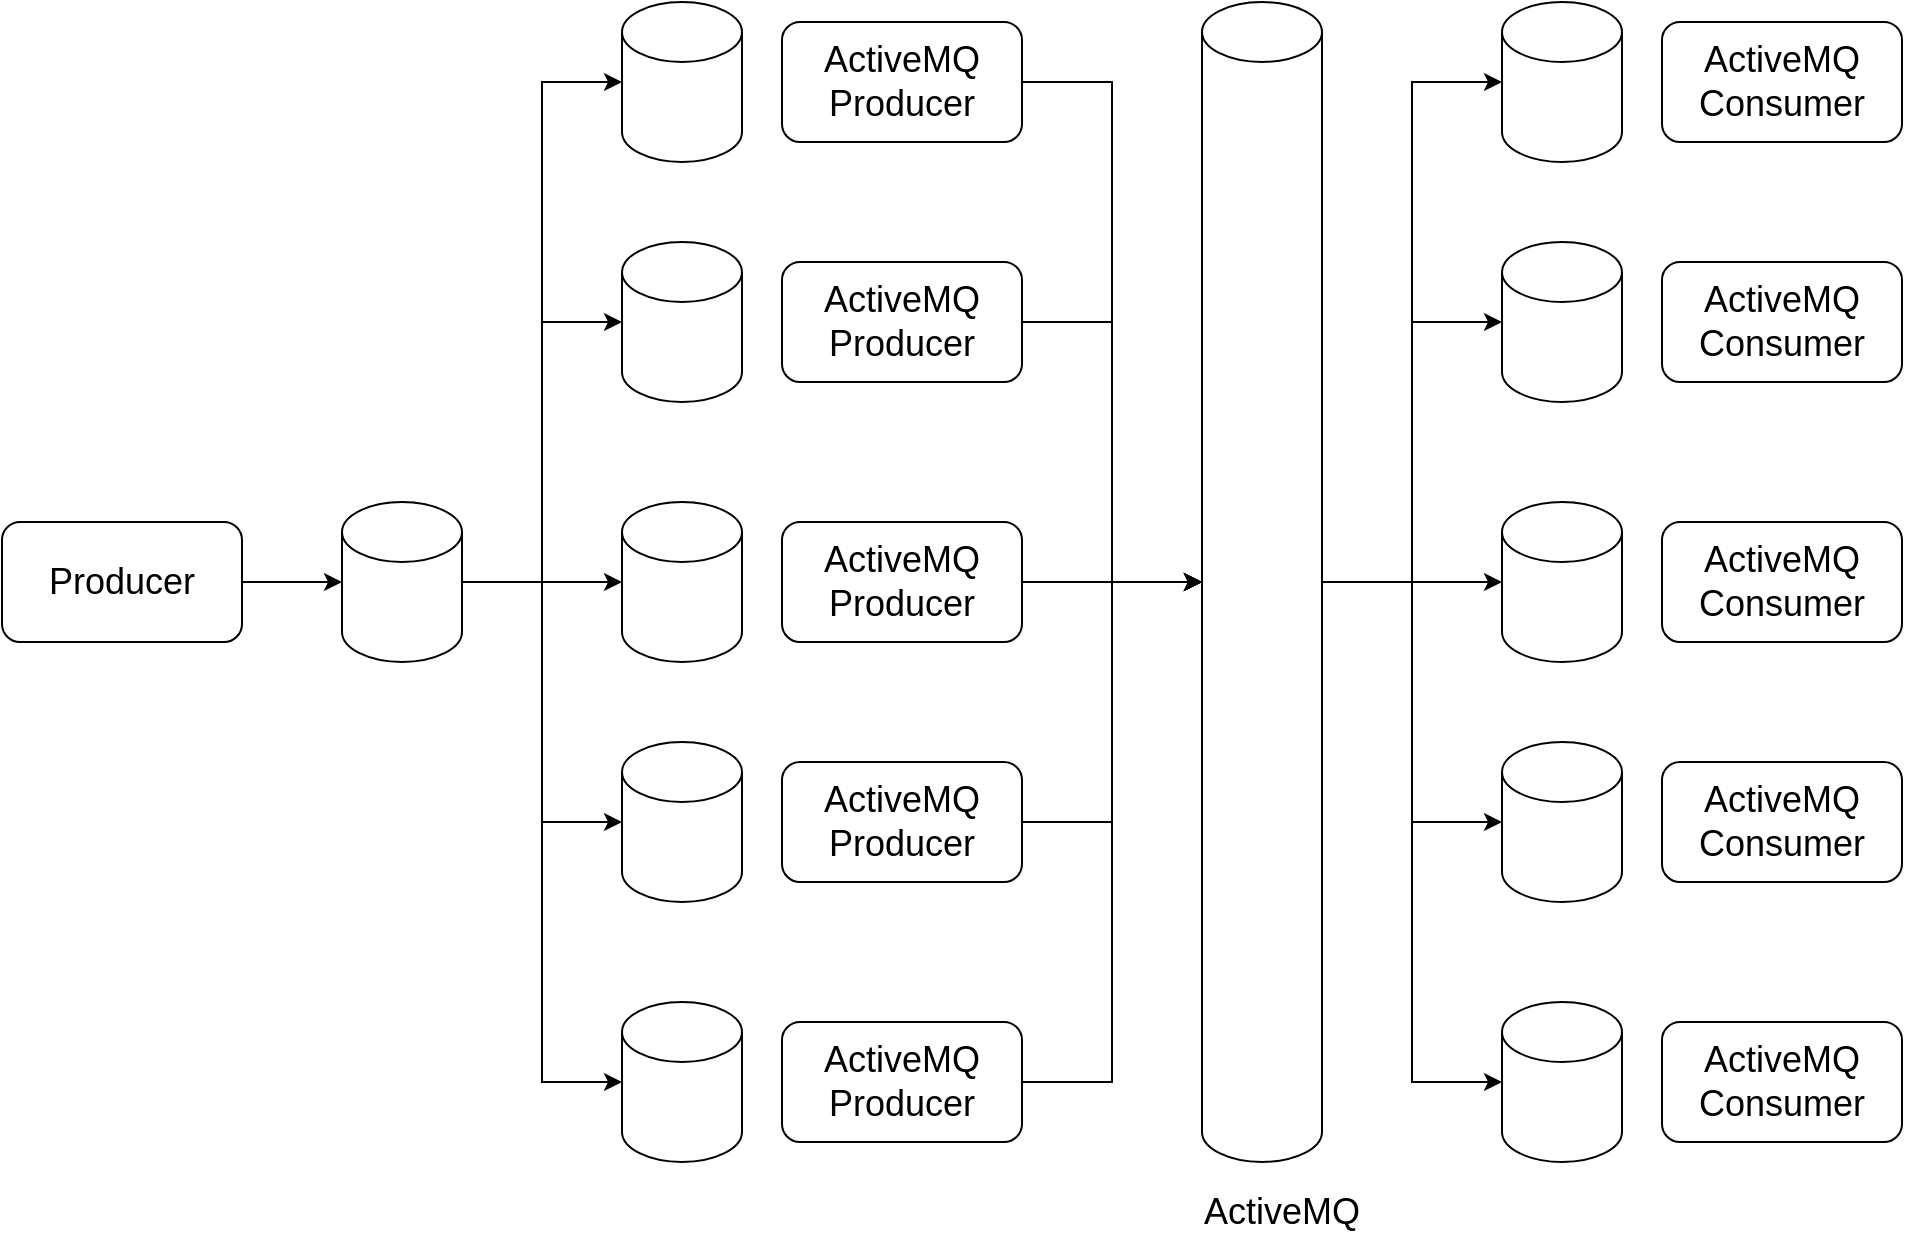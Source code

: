<mxfile version="21.2.8" type="device">
  <diagram name="Page-1" id="U8Sh4nDEB9LA-YPgU5aq">
    <mxGraphModel dx="1418" dy="820" grid="1" gridSize="10" guides="1" tooltips="1" connect="1" arrows="1" fold="1" page="1" pageScale="1" pageWidth="1400" pageHeight="800" math="0" shadow="0">
      <root>
        <mxCell id="0" />
        <mxCell id="1" parent="0" />
        <mxCell id="Q-9X9fR1VcMEZg5cPxc_-26" style="edgeStyle=orthogonalEdgeStyle;rounded=0;orthogonalLoop=1;jettySize=auto;html=1;entryX=0;entryY=0.5;entryDx=0;entryDy=0;entryPerimeter=0;" parent="1" source="Q-9X9fR1VcMEZg5cPxc_-1" target="Q-9X9fR1VcMEZg5cPxc_-4" edge="1">
          <mxGeometry relative="1" as="geometry" />
        </mxCell>
        <mxCell id="Q-9X9fR1VcMEZg5cPxc_-27" style="edgeStyle=orthogonalEdgeStyle;rounded=0;orthogonalLoop=1;jettySize=auto;html=1;entryX=0;entryY=0.5;entryDx=0;entryDy=0;entryPerimeter=0;" parent="1" source="Q-9X9fR1VcMEZg5cPxc_-1" target="Q-9X9fR1VcMEZg5cPxc_-5" edge="1">
          <mxGeometry relative="1" as="geometry" />
        </mxCell>
        <mxCell id="Q-9X9fR1VcMEZg5cPxc_-28" style="edgeStyle=orthogonalEdgeStyle;rounded=0;orthogonalLoop=1;jettySize=auto;html=1;" parent="1" source="Q-9X9fR1VcMEZg5cPxc_-1" target="Q-9X9fR1VcMEZg5cPxc_-6" edge="1">
          <mxGeometry relative="1" as="geometry" />
        </mxCell>
        <mxCell id="Q-9X9fR1VcMEZg5cPxc_-29" style="edgeStyle=orthogonalEdgeStyle;rounded=0;orthogonalLoop=1;jettySize=auto;html=1;entryX=0;entryY=0.5;entryDx=0;entryDy=0;entryPerimeter=0;" parent="1" source="Q-9X9fR1VcMEZg5cPxc_-1" target="Q-9X9fR1VcMEZg5cPxc_-7" edge="1">
          <mxGeometry relative="1" as="geometry" />
        </mxCell>
        <mxCell id="Q-9X9fR1VcMEZg5cPxc_-30" style="edgeStyle=orthogonalEdgeStyle;rounded=0;orthogonalLoop=1;jettySize=auto;html=1;entryX=0;entryY=0.5;entryDx=0;entryDy=0;entryPerimeter=0;" parent="1" source="Q-9X9fR1VcMEZg5cPxc_-1" target="Q-9X9fR1VcMEZg5cPxc_-8" edge="1">
          <mxGeometry relative="1" as="geometry" />
        </mxCell>
        <mxCell id="Q-9X9fR1VcMEZg5cPxc_-1" value="" style="shape=cylinder3;whiteSpace=wrap;html=1;boundedLbl=1;backgroundOutline=1;size=15;" parent="1" vertex="1">
          <mxGeometry x="260" y="360" width="60" height="80" as="geometry" />
        </mxCell>
        <mxCell id="Q-9X9fR1VcMEZg5cPxc_-3" value="" style="edgeStyle=orthogonalEdgeStyle;rounded=0;orthogonalLoop=1;jettySize=auto;html=1;" parent="1" source="Q-9X9fR1VcMEZg5cPxc_-2" target="Q-9X9fR1VcMEZg5cPxc_-1" edge="1">
          <mxGeometry relative="1" as="geometry" />
        </mxCell>
        <mxCell id="Q-9X9fR1VcMEZg5cPxc_-2" value="&lt;font style=&quot;font-size: 18px;&quot;&gt;Producer&lt;/font&gt;" style="rounded=1;whiteSpace=wrap;html=1;" parent="1" vertex="1">
          <mxGeometry x="90" y="370" width="120" height="60" as="geometry" />
        </mxCell>
        <mxCell id="Q-9X9fR1VcMEZg5cPxc_-4" value="" style="shape=cylinder3;whiteSpace=wrap;html=1;boundedLbl=1;backgroundOutline=1;size=15;" parent="1" vertex="1">
          <mxGeometry x="400" y="110" width="60" height="80" as="geometry" />
        </mxCell>
        <mxCell id="Q-9X9fR1VcMEZg5cPxc_-5" value="" style="shape=cylinder3;whiteSpace=wrap;html=1;boundedLbl=1;backgroundOutline=1;size=15;" parent="1" vertex="1">
          <mxGeometry x="400" y="230" width="60" height="80" as="geometry" />
        </mxCell>
        <mxCell id="Q-9X9fR1VcMEZg5cPxc_-6" value="" style="shape=cylinder3;whiteSpace=wrap;html=1;boundedLbl=1;backgroundOutline=1;size=15;" parent="1" vertex="1">
          <mxGeometry x="400" y="360" width="60" height="80" as="geometry" />
        </mxCell>
        <mxCell id="Q-9X9fR1VcMEZg5cPxc_-7" value="" style="shape=cylinder3;whiteSpace=wrap;html=1;boundedLbl=1;backgroundOutline=1;size=15;" parent="1" vertex="1">
          <mxGeometry x="400" y="480" width="60" height="80" as="geometry" />
        </mxCell>
        <mxCell id="Q-9X9fR1VcMEZg5cPxc_-8" value="" style="shape=cylinder3;whiteSpace=wrap;html=1;boundedLbl=1;backgroundOutline=1;size=15;" parent="1" vertex="1">
          <mxGeometry x="400" y="610" width="60" height="80" as="geometry" />
        </mxCell>
        <mxCell id="Q-9X9fR1VcMEZg5cPxc_-31" style="edgeStyle=orthogonalEdgeStyle;rounded=0;orthogonalLoop=1;jettySize=auto;html=1;" parent="1" source="Q-9X9fR1VcMEZg5cPxc_-9" target="Q-9X9fR1VcMEZg5cPxc_-14" edge="1">
          <mxGeometry relative="1" as="geometry" />
        </mxCell>
        <mxCell id="Q-9X9fR1VcMEZg5cPxc_-9" value="&lt;font style=&quot;font-size: 18px;&quot;&gt;ActiveMQ&lt;br&gt;Producer&lt;br&gt;&lt;/font&gt;" style="rounded=1;whiteSpace=wrap;html=1;" parent="1" vertex="1">
          <mxGeometry x="480" y="120" width="120" height="60" as="geometry" />
        </mxCell>
        <mxCell id="Q-9X9fR1VcMEZg5cPxc_-32" style="edgeStyle=orthogonalEdgeStyle;rounded=0;orthogonalLoop=1;jettySize=auto;html=1;entryX=0;entryY=0.5;entryDx=0;entryDy=0;entryPerimeter=0;" parent="1" source="Q-9X9fR1VcMEZg5cPxc_-10" target="Q-9X9fR1VcMEZg5cPxc_-14" edge="1">
          <mxGeometry relative="1" as="geometry" />
        </mxCell>
        <mxCell id="Q-9X9fR1VcMEZg5cPxc_-10" value="&lt;font style=&quot;font-size: 18px;&quot;&gt;ActiveMQ&lt;br&gt;Producer&lt;br&gt;&lt;/font&gt;" style="rounded=1;whiteSpace=wrap;html=1;" parent="1" vertex="1">
          <mxGeometry x="480" y="240" width="120" height="60" as="geometry" />
        </mxCell>
        <mxCell id="Q-9X9fR1VcMEZg5cPxc_-33" style="edgeStyle=orthogonalEdgeStyle;rounded=0;orthogonalLoop=1;jettySize=auto;html=1;" parent="1" source="Q-9X9fR1VcMEZg5cPxc_-11" edge="1">
          <mxGeometry relative="1" as="geometry">
            <mxPoint x="690" y="400.0" as="targetPoint" />
          </mxGeometry>
        </mxCell>
        <mxCell id="Q-9X9fR1VcMEZg5cPxc_-11" value="&lt;font style=&quot;font-size: 18px;&quot;&gt;ActiveMQ&lt;br&gt;Producer&lt;br&gt;&lt;/font&gt;" style="rounded=1;whiteSpace=wrap;html=1;" parent="1" vertex="1">
          <mxGeometry x="480" y="370" width="120" height="60" as="geometry" />
        </mxCell>
        <mxCell id="Q-9X9fR1VcMEZg5cPxc_-34" style="edgeStyle=orthogonalEdgeStyle;rounded=0;orthogonalLoop=1;jettySize=auto;html=1;entryX=0;entryY=0.5;entryDx=0;entryDy=0;entryPerimeter=0;" parent="1" source="Q-9X9fR1VcMEZg5cPxc_-12" target="Q-9X9fR1VcMEZg5cPxc_-14" edge="1">
          <mxGeometry relative="1" as="geometry" />
        </mxCell>
        <mxCell id="Q-9X9fR1VcMEZg5cPxc_-12" value="&lt;font style=&quot;font-size: 18px;&quot;&gt;ActiveMQ&lt;br&gt;Producer&lt;br&gt;&lt;/font&gt;" style="rounded=1;whiteSpace=wrap;html=1;" parent="1" vertex="1">
          <mxGeometry x="480" y="490" width="120" height="60" as="geometry" />
        </mxCell>
        <mxCell id="Q-9X9fR1VcMEZg5cPxc_-35" style="edgeStyle=orthogonalEdgeStyle;rounded=0;orthogonalLoop=1;jettySize=auto;html=1;entryX=0;entryY=0.5;entryDx=0;entryDy=0;entryPerimeter=0;" parent="1" source="Q-9X9fR1VcMEZg5cPxc_-13" target="Q-9X9fR1VcMEZg5cPxc_-14" edge="1">
          <mxGeometry relative="1" as="geometry" />
        </mxCell>
        <mxCell id="Q-9X9fR1VcMEZg5cPxc_-13" value="&lt;font style=&quot;font-size: 18px;&quot;&gt;ActiveMQ&lt;br&gt;Producer&lt;br&gt;&lt;/font&gt;" style="rounded=1;whiteSpace=wrap;html=1;" parent="1" vertex="1">
          <mxGeometry x="480" y="620" width="120" height="60" as="geometry" />
        </mxCell>
        <mxCell id="Q-9X9fR1VcMEZg5cPxc_-36" style="edgeStyle=orthogonalEdgeStyle;rounded=0;orthogonalLoop=1;jettySize=auto;html=1;" parent="1" source="Q-9X9fR1VcMEZg5cPxc_-14" target="Q-9X9fR1VcMEZg5cPxc_-16" edge="1">
          <mxGeometry relative="1" as="geometry" />
        </mxCell>
        <mxCell id="Q-9X9fR1VcMEZg5cPxc_-37" style="edgeStyle=orthogonalEdgeStyle;rounded=0;orthogonalLoop=1;jettySize=auto;html=1;" parent="1" source="Q-9X9fR1VcMEZg5cPxc_-14" target="Q-9X9fR1VcMEZg5cPxc_-18" edge="1">
          <mxGeometry relative="1" as="geometry" />
        </mxCell>
        <mxCell id="Q-9X9fR1VcMEZg5cPxc_-38" style="edgeStyle=orthogonalEdgeStyle;rounded=0;orthogonalLoop=1;jettySize=auto;html=1;" parent="1" source="Q-9X9fR1VcMEZg5cPxc_-14" target="Q-9X9fR1VcMEZg5cPxc_-20" edge="1">
          <mxGeometry relative="1" as="geometry" />
        </mxCell>
        <mxCell id="Q-9X9fR1VcMEZg5cPxc_-39" style="edgeStyle=orthogonalEdgeStyle;rounded=0;orthogonalLoop=1;jettySize=auto;html=1;entryX=0;entryY=0.5;entryDx=0;entryDy=0;entryPerimeter=0;" parent="1" source="Q-9X9fR1VcMEZg5cPxc_-14" target="Q-9X9fR1VcMEZg5cPxc_-22" edge="1">
          <mxGeometry relative="1" as="geometry" />
        </mxCell>
        <mxCell id="Q-9X9fR1VcMEZg5cPxc_-40" style="edgeStyle=orthogonalEdgeStyle;rounded=0;orthogonalLoop=1;jettySize=auto;html=1;entryX=0;entryY=0.5;entryDx=0;entryDy=0;entryPerimeter=0;" parent="1" source="Q-9X9fR1VcMEZg5cPxc_-14" target="Q-9X9fR1VcMEZg5cPxc_-24" edge="1">
          <mxGeometry relative="1" as="geometry" />
        </mxCell>
        <mxCell id="Q-9X9fR1VcMEZg5cPxc_-14" value="" style="shape=cylinder3;whiteSpace=wrap;html=1;boundedLbl=1;backgroundOutline=1;size=15;" parent="1" vertex="1">
          <mxGeometry x="690" y="110" width="60" height="580" as="geometry" />
        </mxCell>
        <mxCell id="Q-9X9fR1VcMEZg5cPxc_-15" value="ActiveMQ" style="text;html=1;strokeColor=none;fillColor=none;align=center;verticalAlign=middle;whiteSpace=wrap;rounded=0;fontSize=18;" parent="1" vertex="1">
          <mxGeometry x="700" y="700" width="60" height="30" as="geometry" />
        </mxCell>
        <mxCell id="Q-9X9fR1VcMEZg5cPxc_-16" value="" style="shape=cylinder3;whiteSpace=wrap;html=1;boundedLbl=1;backgroundOutline=1;size=15;" parent="1" vertex="1">
          <mxGeometry x="840" y="110" width="60" height="80" as="geometry" />
        </mxCell>
        <mxCell id="Q-9X9fR1VcMEZg5cPxc_-17" value="&lt;font style=&quot;font-size: 18px;&quot;&gt;ActiveMQ&lt;br&gt;Consumer&lt;br&gt;&lt;/font&gt;" style="rounded=1;whiteSpace=wrap;html=1;" parent="1" vertex="1">
          <mxGeometry x="920" y="120" width="120" height="60" as="geometry" />
        </mxCell>
        <mxCell id="Q-9X9fR1VcMEZg5cPxc_-18" value="" style="shape=cylinder3;whiteSpace=wrap;html=1;boundedLbl=1;backgroundOutline=1;size=15;" parent="1" vertex="1">
          <mxGeometry x="840" y="230" width="60" height="80" as="geometry" />
        </mxCell>
        <mxCell id="Q-9X9fR1VcMEZg5cPxc_-19" value="&lt;font style=&quot;font-size: 18px;&quot;&gt;ActiveMQ&lt;br&gt;Consumer&lt;br&gt;&lt;/font&gt;" style="rounded=1;whiteSpace=wrap;html=1;" parent="1" vertex="1">
          <mxGeometry x="920" y="240" width="120" height="60" as="geometry" />
        </mxCell>
        <mxCell id="Q-9X9fR1VcMEZg5cPxc_-20" value="" style="shape=cylinder3;whiteSpace=wrap;html=1;boundedLbl=1;backgroundOutline=1;size=15;" parent="1" vertex="1">
          <mxGeometry x="840" y="360" width="60" height="80" as="geometry" />
        </mxCell>
        <mxCell id="Q-9X9fR1VcMEZg5cPxc_-21" value="&lt;font style=&quot;font-size: 18px;&quot;&gt;ActiveMQ&lt;br&gt;Consumer&lt;br&gt;&lt;/font&gt;" style="rounded=1;whiteSpace=wrap;html=1;" parent="1" vertex="1">
          <mxGeometry x="920" y="370" width="120" height="60" as="geometry" />
        </mxCell>
        <mxCell id="Q-9X9fR1VcMEZg5cPxc_-22" value="" style="shape=cylinder3;whiteSpace=wrap;html=1;boundedLbl=1;backgroundOutline=1;size=15;" parent="1" vertex="1">
          <mxGeometry x="840" y="480" width="60" height="80" as="geometry" />
        </mxCell>
        <mxCell id="Q-9X9fR1VcMEZg5cPxc_-23" value="&lt;font style=&quot;font-size: 18px;&quot;&gt;ActiveMQ&lt;br&gt;Consumer&lt;br&gt;&lt;/font&gt;" style="rounded=1;whiteSpace=wrap;html=1;" parent="1" vertex="1">
          <mxGeometry x="920" y="490" width="120" height="60" as="geometry" />
        </mxCell>
        <mxCell id="Q-9X9fR1VcMEZg5cPxc_-24" value="" style="shape=cylinder3;whiteSpace=wrap;html=1;boundedLbl=1;backgroundOutline=1;size=15;" parent="1" vertex="1">
          <mxGeometry x="840" y="610" width="60" height="80" as="geometry" />
        </mxCell>
        <mxCell id="Q-9X9fR1VcMEZg5cPxc_-25" value="&lt;font style=&quot;font-size: 18px;&quot;&gt;ActiveMQ&lt;br&gt;Consumer&lt;br&gt;&lt;/font&gt;" style="rounded=1;whiteSpace=wrap;html=1;" parent="1" vertex="1">
          <mxGeometry x="920" y="620" width="120" height="60" as="geometry" />
        </mxCell>
      </root>
    </mxGraphModel>
  </diagram>
</mxfile>
